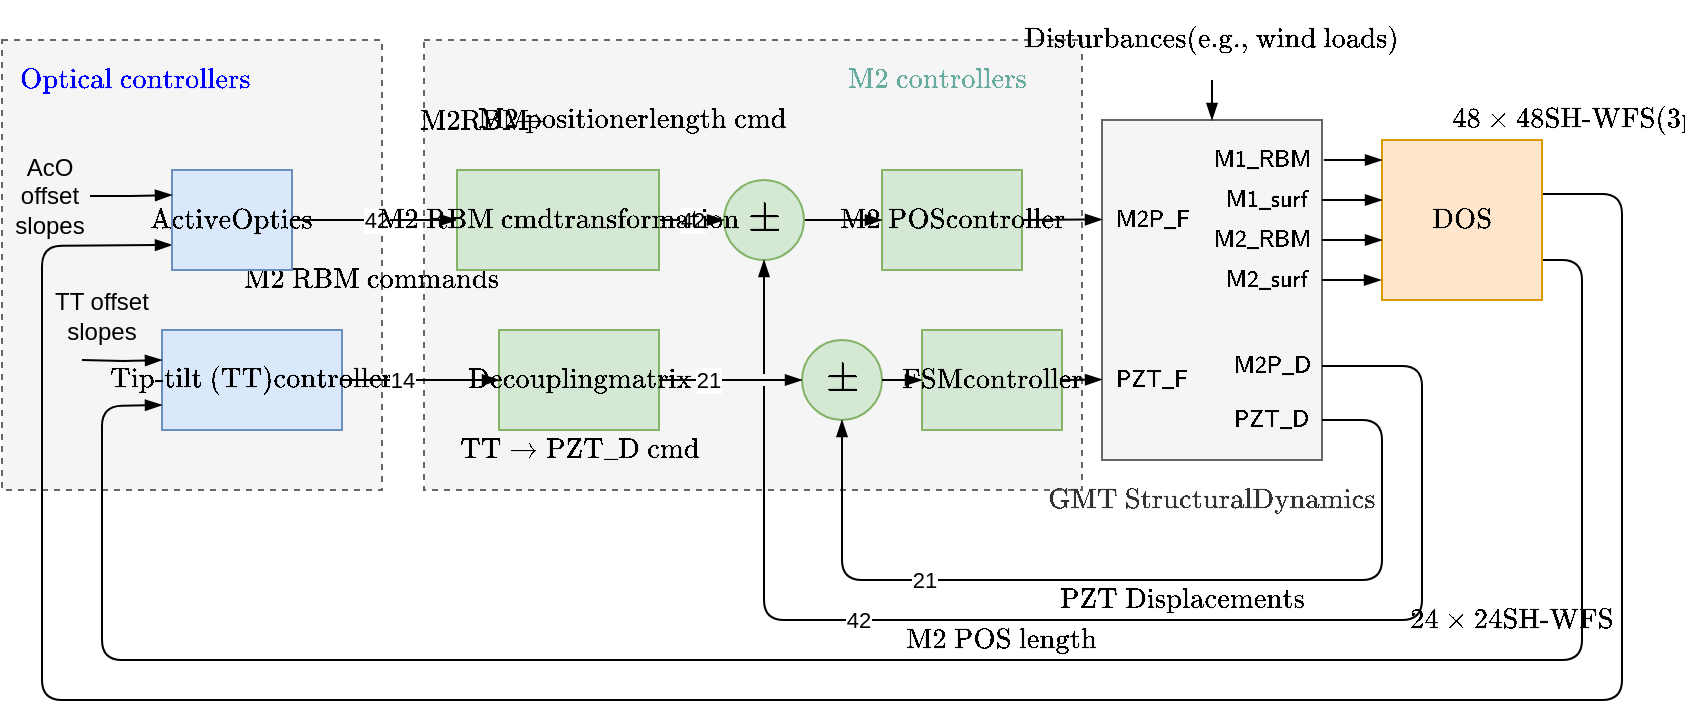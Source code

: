 <mxfile version="15.4.0" type="device"><diagram id="rlNXSRKiSsqU9p9bkdCx" name="Page-1"><mxGraphModel dx="1092" dy="666" grid="1" gridSize="10" guides="1" tooltips="1" connect="1" arrows="1" fold="1" page="1" pageScale="1" pageWidth="1600" pageHeight="1200" math="1" shadow="0"><root><mxCell id="0"/><mxCell id="1" parent="0"/><mxCell id="QPWa7bCBRM7-L1_oSd2e-1" value="" style="whiteSpace=wrap;html=1;fillColor=#f5f5f5;strokeColor=#666666;fontColor=#333333;dashed=1;" parent="1" vertex="1"><mxGeometry x="281" y="130" width="329" height="225" as="geometry"/></mxCell><mxCell id="5P5tJ5FcsDa4zw9-9fdg-13" value="" style="whiteSpace=wrap;html=1;fillColor=#f5f5f5;strokeColor=#666666;fontColor=#333333;dashed=1;" parent="1" vertex="1"><mxGeometry x="70" y="130" width="190" height="225" as="geometry"/></mxCell><mxCell id="eDXDy5c9MspH1SHLwjVw-1" value="$$\text{Tip-tilt (TT)}\\\text{controller}$$" style="whiteSpace=wrap;html=1;fillColor=#dae8fc;strokeColor=#6c8ebf;" parent="1" vertex="1"><mxGeometry x="150" y="275" width="90" height="50" as="geometry"/></mxCell><mxCell id="eDXDy5c9MspH1SHLwjVw-2" value="&lt;p style=&quot;line-height: 100%&quot;&gt;$$\text{Decoupling}\\\text{matrix}$$&lt;/p&gt;" style="whiteSpace=wrap;html=1;fillColor=#d5e8d4;strokeColor=#82b366;" parent="1" vertex="1"><mxGeometry x="318.5" y="275" width="80" height="50" as="geometry"/></mxCell><mxCell id="eDXDy5c9MspH1SHLwjVw-3" value="$$\text{TT}\rightarrow \text{PZT_D cmd}$$" style="text;html=1;strokeColor=none;fillColor=none;align=center;verticalAlign=middle;whiteSpace=wrap;rounded=0;" parent="1" vertex="1"><mxGeometry x="296" y="325" width="125" height="20" as="geometry"/></mxCell><mxCell id="eDXDy5c9MspH1SHLwjVw-4" value="$$\text{FSM}\\\text{controller}$$" style="whiteSpace=wrap;html=1;fillColor=#d5e8d4;strokeColor=#82b366;" parent="1" vertex="1"><mxGeometry x="530" y="275" width="70" height="50" as="geometry"/></mxCell><mxCell id="eDXDy5c9MspH1SHLwjVw-5" value="&lt;font style=&quot;font-size: 18px&quot;&gt;$$\pm$$&lt;/font&gt;" style="ellipse;whiteSpace=wrap;html=1;aspect=fixed;fillColor=#d5e8d4;strokeColor=#82b366;" parent="1" vertex="1"><mxGeometry x="470" y="280" width="40" height="40" as="geometry"/></mxCell><mxCell id="eDXDy5c9MspH1SHLwjVw-7" value="" style="whiteSpace=wrap;html=1;fillColor=#f5f5f5;strokeColor=#666666;fontColor=#333333;" parent="1" vertex="1"><mxGeometry x="620" y="170" width="110" height="170" as="geometry"/></mxCell><mxCell id="eDXDy5c9MspH1SHLwjVw-10" value="" style="endArrow=blockThin;html=1;endFill=1;exitX=1;exitY=0.5;exitDx=0;exitDy=0;entryX=0;entryY=0.5;entryDx=0;entryDy=0;" parent="1" source="eDXDy5c9MspH1SHLwjVw-1" target="eDXDy5c9MspH1SHLwjVw-2" edge="1"><mxGeometry width="50" height="50" relative="1" as="geometry"><mxPoint x="160" y="295" as="sourcePoint"/><mxPoint x="190" y="295" as="targetPoint"/></mxGeometry></mxCell><mxCell id="eDXDy5c9MspH1SHLwjVw-25" value="14" style="edgeLabel;html=1;align=center;verticalAlign=middle;resizable=0;points=[];" parent="eDXDy5c9MspH1SHLwjVw-10" vertex="1" connectable="0"><mxGeometry x="-0.25" relative="1" as="geometry"><mxPoint as="offset"/></mxGeometry></mxCell><mxCell id="eDXDy5c9MspH1SHLwjVw-11" value="21" style="endArrow=blockThin;html=1;endFill=1;exitX=1;exitY=0.5;exitDx=0;exitDy=0;entryX=0;entryY=0.5;entryDx=0;entryDy=0;" parent="1" source="eDXDy5c9MspH1SHLwjVw-2" target="eDXDy5c9MspH1SHLwjVw-5" edge="1"><mxGeometry x="-0.333" width="50" height="50" relative="1" as="geometry"><mxPoint x="170" y="305" as="sourcePoint"/><mxPoint x="200" y="305" as="targetPoint"/><mxPoint as="offset"/></mxGeometry></mxCell><mxCell id="eDXDy5c9MspH1SHLwjVw-12" value="" style="endArrow=blockThin;html=1;endFill=1;exitX=1;exitY=0.5;exitDx=0;exitDy=0;entryX=0;entryY=0.5;entryDx=0;entryDy=0;" parent="1" source="eDXDy5c9MspH1SHLwjVw-5" target="eDXDy5c9MspH1SHLwjVw-4" edge="1"><mxGeometry width="50" height="50" relative="1" as="geometry"><mxPoint x="460" y="359.5" as="sourcePoint"/><mxPoint x="490" y="359.5" as="targetPoint"/></mxGeometry></mxCell><mxCell id="eDXDy5c9MspH1SHLwjVw-15" value="" style="endArrow=blockThin;html=1;endFill=1;entryX=0;entryY=0.75;entryDx=0;entryDy=0;exitX=1;exitY=0.75;exitDx=0;exitDy=0;" parent="1" source="cD_kWfp6eEMA_pwDloZY-3" target="eDXDy5c9MspH1SHLwjVw-1" edge="1"><mxGeometry width="50" height="50" relative="1" as="geometry"><mxPoint x="910" y="271" as="sourcePoint"/><mxPoint x="370" y="440" as="targetPoint"/><Array as="points"><mxPoint x="860" y="240"/><mxPoint x="860" y="440"/><mxPoint x="120" y="440"/><mxPoint x="120" y="313"/></Array></mxGeometry></mxCell><mxCell id="eDXDy5c9MspH1SHLwjVw-16" value="" style="endArrow=blockThin;html=1;endFill=1;entryX=0.5;entryY=1;entryDx=0;entryDy=0;exitX=1;exitY=0.5;exitDx=0;exitDy=0;" parent="1" source="DlG-vZfhDJQosg8_9UEf-2" target="eDXDy5c9MspH1SHLwjVw-5" edge="1"><mxGeometry width="50" height="50" relative="1" as="geometry"><mxPoint x="729" y="320" as="sourcePoint"/><mxPoint x="560" y="360" as="targetPoint"/><Array as="points"><mxPoint x="760" y="320"/><mxPoint x="760" y="400"/><mxPoint x="490" y="400"/></Array></mxGeometry></mxCell><mxCell id="eDXDy5c9MspH1SHLwjVw-21" value="21" style="edgeLabel;html=1;align=center;verticalAlign=middle;resizable=0;points=[];" parent="eDXDy5c9MspH1SHLwjVw-16" vertex="1" connectable="0"><mxGeometry x="0.066" y="1" relative="1" as="geometry"><mxPoint x="-94" y="-1" as="offset"/></mxGeometry></mxCell><mxCell id="eDXDy5c9MspH1SHLwjVw-19" value="" style="endArrow=blockThin;html=1;endFill=1;entryX=0;entryY=0.75;entryDx=0;entryDy=0;exitX=1;exitY=0.338;exitDx=0;exitDy=0;exitPerimeter=0;" parent="1" source="cD_kWfp6eEMA_pwDloZY-3" target="5P5tJ5FcsDa4zw9-9fdg-6" edge="1"><mxGeometry width="50" height="50" relative="1" as="geometry"><mxPoint x="960" y="460" as="sourcePoint"/><mxPoint x="130" y="305" as="targetPoint"/><Array as="points"><mxPoint x="880" y="207"/><mxPoint x="880" y="460"/><mxPoint x="90" y="460"/><mxPoint x="90" y="233"/></Array></mxGeometry></mxCell><mxCell id="eDXDy5c9MspH1SHLwjVw-26" value="" style="endArrow=blockThin;html=1;endFill=1;entryX=0.5;entryY=0;entryDx=0;entryDy=0;exitX=0.5;exitY=1;exitDx=0;exitDy=0;" parent="1" source="eDXDy5c9MspH1SHLwjVw-27" target="eDXDy5c9MspH1SHLwjVw-7" edge="1"><mxGeometry width="50" height="50" relative="1" as="geometry"><mxPoint x="685" y="190" as="sourcePoint"/><mxPoint x="587.5" y="150" as="targetPoint"/></mxGeometry></mxCell><mxCell id="eDXDy5c9MspH1SHLwjVw-27" value="$$\text{Disturbances}\\\text{(e.g., wind loads)}$$" style="text;html=1;strokeColor=none;fillColor=none;align=center;verticalAlign=middle;whiteSpace=wrap;rounded=0;" parent="1" vertex="1"><mxGeometry x="590" y="110" width="170" height="40" as="geometry"/></mxCell><mxCell id="eDXDy5c9MspH1SHLwjVw-51" value="$$\text{PZT Displacements}$$" style="text;html=1;strokeColor=none;fillColor=none;align=center;verticalAlign=middle;whiteSpace=wrap;rounded=0;" parent="1" vertex="1"><mxGeometry x="620" y="400" width="80" height="20" as="geometry"/></mxCell><mxCell id="cD_kWfp6eEMA_pwDloZY-1" value="&lt;font style=&quot;font-size: 10px&quot;&gt;$$\textsf{M1_RBM}$$&lt;/font&gt;" style="text;html=1;strokeColor=none;fillColor=none;align=center;verticalAlign=middle;whiteSpace=wrap;rounded=0;" parent="1" vertex="1"><mxGeometry x="675" y="180" width="50" height="20" as="geometry"/></mxCell><mxCell id="cD_kWfp6eEMA_pwDloZY-3" value="$$\text{DOS}$$" style="whiteSpace=wrap;html=1;fillColor=#ffe6cc;strokeColor=#d79b00;spacing=-5;" parent="1" vertex="1"><mxGeometry x="760" y="180" width="80" height="80" as="geometry"/></mxCell><mxCell id="cD_kWfp6eEMA_pwDloZY-7" value="" style="endArrow=blockThin;html=1;endFill=1;exitX=1.017;exitY=0.182;exitDx=0;exitDy=0;exitPerimeter=0;" parent="1" edge="1"><mxGeometry width="50" height="50" relative="1" as="geometry"><mxPoint x="730" y="230.02" as="sourcePoint"/><mxPoint x="760" y="230" as="targetPoint"/><Array as="points"/></mxGeometry></mxCell><mxCell id="NGZH-reqrZNX04RYASTZ-2" value="" style="endArrow=blockThin;html=1;endFill=1;exitX=1.017;exitY=0.182;exitDx=0;exitDy=0;exitPerimeter=0;" parent="1" edge="1"><mxGeometry width="50" height="50" relative="1" as="geometry"><mxPoint x="730.93" y="190.02" as="sourcePoint"/><mxPoint x="760" y="190" as="targetPoint"/><Array as="points"><mxPoint x="750" y="190"/><mxPoint x="740" y="190"/></Array></mxGeometry></mxCell><mxCell id="NGZH-reqrZNX04RYASTZ-3" value="" style="endArrow=blockThin;html=1;endFill=1;entryX=0;entryY=0.5;entryDx=0;entryDy=0;" parent="1" edge="1"><mxGeometry width="50" height="50" relative="1" as="geometry"><mxPoint x="600" y="300" as="sourcePoint"/><mxPoint x="620" y="299.75" as="targetPoint"/></mxGeometry></mxCell><mxCell id="NGZH-reqrZNX04RYASTZ-4" value="$$\text{M2 POS}\\\text{controller}$$" style="whiteSpace=wrap;html=1;fillColor=#d5e8d4;strokeColor=#82b366;" parent="1" vertex="1"><mxGeometry x="510" y="195" width="70" height="50" as="geometry"/></mxCell><mxCell id="NGZH-reqrZNX04RYASTZ-5" value="" style="endArrow=blockThin;html=1;endFill=1;exitX=1;exitY=0.5;exitDx=0;exitDy=0;entryX=0;entryY=0.5;entryDx=0;entryDy=0;" parent="1" source="NGZH-reqrZNX04RYASTZ-4" edge="1"><mxGeometry width="50" height="50" relative="1" as="geometry"><mxPoint x="600" y="219.75" as="sourcePoint"/><mxPoint x="620" y="219.75" as="targetPoint"/></mxGeometry></mxCell><mxCell id="NGZH-reqrZNX04RYASTZ-10" style="edgeStyle=orthogonalEdgeStyle;rounded=0;jumpStyle=gap;orthogonalLoop=1;jettySize=auto;html=1;exitX=1;exitY=0.5;exitDx=0;exitDy=0;entryX=0;entryY=0.5;entryDx=0;entryDy=0;endArrow=blockThin;endFill=1;" parent="1" source="NGZH-reqrZNX04RYASTZ-6" target="NGZH-reqrZNX04RYASTZ-4" edge="1"><mxGeometry relative="1" as="geometry"/></mxCell><mxCell id="NGZH-reqrZNX04RYASTZ-6" value="&lt;font style=&quot;font-size: 18px&quot;&gt;$$\pm$$&lt;/font&gt;" style="ellipse;whiteSpace=wrap;html=1;aspect=fixed;fillColor=#d5e8d4;strokeColor=#82b366;" parent="1" vertex="1"><mxGeometry x="431" y="200" width="40" height="40" as="geometry"/></mxCell><mxCell id="NGZH-reqrZNX04RYASTZ-7" value="" style="endArrow=blockThin;html=1;endFill=1;jumpStyle=gap;exitX=1;exitY=0.5;exitDx=0;exitDy=0;" parent="1" source="DlG-vZfhDJQosg8_9UEf-1" target="NGZH-reqrZNX04RYASTZ-6" edge="1"><mxGeometry width="50" height="50" relative="1" as="geometry"><mxPoint x="732" y="280" as="sourcePoint"/><mxPoint x="451" y="240" as="targetPoint"/><Array as="points"><mxPoint x="780" y="293"/><mxPoint x="780" y="420"/><mxPoint x="451" y="420"/></Array></mxGeometry></mxCell><mxCell id="NGZH-reqrZNX04RYASTZ-8" value="42" style="edgeLabel;html=1;align=center;verticalAlign=middle;resizable=0;points=[];" parent="NGZH-reqrZNX04RYASTZ-7" vertex="1" connectable="0"><mxGeometry x="0.066" y="1" relative="1" as="geometry"><mxPoint x="-94" y="-1" as="offset"/></mxGeometry></mxCell><mxCell id="NGZH-reqrZNX04RYASTZ-11" value="$$\text{M2 POS length}$$" style="text;html=1;strokeColor=none;fillColor=none;align=center;verticalAlign=middle;whiteSpace=wrap;rounded=0;" parent="1" vertex="1"><mxGeometry x="530" y="420" width="80" height="20" as="geometry"/></mxCell><mxCell id="NGZH-reqrZNX04RYASTZ-13" value="42" style="edgeStyle=orthogonalEdgeStyle;rounded=0;jumpStyle=gap;orthogonalLoop=1;jettySize=auto;html=1;endArrow=blockThin;endFill=1;exitX=1;exitY=0.5;exitDx=0;exitDy=0;" parent="1" source="NGZH-reqrZNX04RYASTZ-14" target="NGZH-reqrZNX04RYASTZ-6" edge="1"><mxGeometry relative="1" as="geometry"/></mxCell><mxCell id="NGZH-reqrZNX04RYASTZ-19" value="42" style="edgeStyle=orthogonalEdgeStyle;rounded=0;jumpStyle=gap;orthogonalLoop=1;jettySize=auto;html=1;entryX=0;entryY=0.5;entryDx=0;entryDy=0;endArrow=blockThin;endFill=1;exitX=1;exitY=0.5;exitDx=0;exitDy=0;" parent="1" source="5P5tJ5FcsDa4zw9-9fdg-6" target="NGZH-reqrZNX04RYASTZ-14" edge="1"><mxGeometry relative="1" as="geometry"><mxPoint x="250" y="220" as="sourcePoint"/></mxGeometry></mxCell><mxCell id="NGZH-reqrZNX04RYASTZ-12" value="$$\text{M2 RBM}\\ \text{ commands}$$" style="text;html=1;strokeColor=none;fillColor=none;align=center;verticalAlign=middle;whiteSpace=wrap;rounded=0;" parent="1" vertex="1"><mxGeometry x="215" y="230" width="80" height="40" as="geometry"/></mxCell><mxCell id="NGZH-reqrZNX04RYASTZ-14" value="$$\text{M2 RBM cmd}\\\text{transformation}$$" style="whiteSpace=wrap;html=1;fillColor=#d5e8d4;strokeColor=#82b366;" parent="1" vertex="1"><mxGeometry x="297.5" y="195" width="101" height="50" as="geometry"/></mxCell><mxCell id="NGZH-reqrZNX04RYASTZ-23" value="" style="group" parent="1" vertex="1" connectable="0"><mxGeometry x="288" y="150" width="120" height="40" as="geometry"/></mxCell><mxCell id="NGZH-reqrZNX04RYASTZ-15" value="$$\text{M2}\\ \text{RBM}$$" style="text;html=1;strokeColor=none;fillColor=none;align=center;verticalAlign=middle;whiteSpace=wrap;rounded=0;" parent="NGZH-reqrZNX04RYASTZ-23" vertex="1"><mxGeometry y="5" width="36.923" height="30" as="geometry"/></mxCell><mxCell id="NGZH-reqrZNX04RYASTZ-20" value="$$\rightarrow&lt;br&gt;$$" style="text;html=1;strokeColor=none;fillColor=none;align=center;verticalAlign=middle;whiteSpace=wrap;rounded=0;" parent="NGZH-reqrZNX04RYASTZ-23" vertex="1"><mxGeometry x="36.923" width="18.462" height="40" as="geometry"/></mxCell><mxCell id="NGZH-reqrZNX04RYASTZ-22" value="$$&lt;br&gt;\text{M2 positioner}\\\text{length cmd}&lt;br&gt;$$" style="text;html=1;strokeColor=none;fillColor=none;align=center;verticalAlign=middle;whiteSpace=wrap;rounded=0;" parent="NGZH-reqrZNX04RYASTZ-23" vertex="1"><mxGeometry x="73.846" y="5" width="46.154" height="30" as="geometry"/></mxCell><mxCell id="DlG-vZfhDJQosg8_9UEf-1" value="&lt;font style=&quot;font-size: 10px&quot;&gt;$$\textsf{M2P_D}$$&lt;/font&gt;" style="text;html=1;strokeColor=none;fillColor=none;align=center;verticalAlign=middle;whiteSpace=wrap;rounded=0;" parent="1" vertex="1"><mxGeometry x="680" y="283" width="50" height="20" as="geometry"/></mxCell><mxCell id="DlG-vZfhDJQosg8_9UEf-2" value="&lt;font style=&quot;font-size: 10px&quot;&gt;$$\textsf{PZT_D}$$&lt;/font&gt;" style="text;html=1;strokeColor=none;fillColor=none;align=center;verticalAlign=middle;whiteSpace=wrap;rounded=0;" parent="1" vertex="1"><mxGeometry x="680" y="310" width="50" height="20" as="geometry"/></mxCell><mxCell id="DlG-vZfhDJQosg8_9UEf-3" value="&lt;font style=&quot;font-size: 10px&quot;&gt;$$\textsf{M2_RBM}$$&lt;/font&gt;" style="text;html=1;strokeColor=none;fillColor=none;align=center;verticalAlign=middle;whiteSpace=wrap;rounded=0;" parent="1" vertex="1"><mxGeometry x="675" y="220" width="50" height="20" as="geometry"/></mxCell><mxCell id="DlG-vZfhDJQosg8_9UEf-6" value="&lt;font style=&quot;font-size: 10px&quot;&gt;$$\textsf{M2P_F}$$&lt;/font&gt;" style="text;html=1;strokeColor=none;fillColor=none;align=center;verticalAlign=middle;whiteSpace=wrap;rounded=0;" parent="1" vertex="1"><mxGeometry x="620" y="210" width="50" height="20" as="geometry"/></mxCell><mxCell id="DlG-vZfhDJQosg8_9UEf-7" value="&lt;font style=&quot;font-size: 10px&quot;&gt;$$\textsf{PZT_F}$$&lt;/font&gt;" style="text;html=1;strokeColor=none;fillColor=none;align=center;verticalAlign=middle;whiteSpace=wrap;rounded=0;" parent="1" vertex="1"><mxGeometry x="620" y="290" width="50" height="20" as="geometry"/></mxCell><mxCell id="DlG-vZfhDJQosg8_9UEf-10" value="&lt;span style=&quot;color: rgb(51 , 51 , 51) ; font-family: &amp;#34;helvetica&amp;#34;&quot;&gt;$$\text{GMT Structural} \\ \text{Dynamics}$$&lt;/span&gt;" style="text;html=1;strokeColor=none;fillColor=none;align=center;verticalAlign=middle;whiteSpace=wrap;rounded=0;" parent="1" vertex="1"><mxGeometry x="635" y="350" width="80" height="20" as="geometry"/></mxCell><mxCell id="5P5tJ5FcsDa4zw9-9fdg-4" style="edgeStyle=orthogonalEdgeStyle;rounded=0;orthogonalLoop=1;jettySize=auto;html=1;exitX=1;exitY=0.5;exitDx=0;exitDy=0;endArrow=blockThin;endFill=1;" parent="1" source="5P5tJ5FcsDa4zw9-9fdg-1" edge="1"><mxGeometry relative="1" as="geometry"><mxPoint x="760" y="210" as="targetPoint"/></mxGeometry></mxCell><mxCell id="5P5tJ5FcsDa4zw9-9fdg-1" value="&lt;font style=&quot;font-size: 10px&quot;&gt;$$\textsf{M1_surf}$$&lt;/font&gt;" style="text;html=1;strokeColor=none;fillColor=none;align=center;verticalAlign=middle;whiteSpace=wrap;rounded=0;" parent="1" vertex="1"><mxGeometry x="675" y="200" width="55" height="20" as="geometry"/></mxCell><mxCell id="5P5tJ5FcsDa4zw9-9fdg-5" style="edgeStyle=orthogonalEdgeStyle;rounded=0;orthogonalLoop=1;jettySize=auto;html=1;exitX=1;exitY=0.5;exitDx=0;exitDy=0;entryX=-0.006;entryY=0.869;entryDx=0;entryDy=0;entryPerimeter=0;endArrow=blockThin;endFill=1;" parent="1" source="5P5tJ5FcsDa4zw9-9fdg-2" target="cD_kWfp6eEMA_pwDloZY-3" edge="1"><mxGeometry relative="1" as="geometry"/></mxCell><mxCell id="5P5tJ5FcsDa4zw9-9fdg-2" value="&lt;font style=&quot;font-size: 10px&quot;&gt;$$\textsf{M2_surf}$$&lt;/font&gt;" style="text;html=1;strokeColor=none;fillColor=none;align=center;verticalAlign=middle;whiteSpace=wrap;rounded=0;" parent="1" vertex="1"><mxGeometry x="675" y="240" width="55" height="20" as="geometry"/></mxCell><mxCell id="5P5tJ5FcsDa4zw9-9fdg-6" value="$$\text{Active}\\\text{Optics}$$" style="whiteSpace=wrap;html=1;fillColor=#dae8fc;strokeColor=#6c8ebf;" parent="1" vertex="1"><mxGeometry x="155" y="195" width="60" height="50" as="geometry"/></mxCell><mxCell id="5P5tJ5FcsDa4zw9-9fdg-7" value="$$24\times24\\ \text{SH-WFS}$$" style="text;html=1;strokeColor=none;fillColor=none;align=center;verticalAlign=middle;whiteSpace=wrap;rounded=0;" parent="1" vertex="1"><mxGeometry x="800" y="410" width="50" height="20" as="geometry"/></mxCell><mxCell id="5P5tJ5FcsDa4zw9-9fdg-8" value="$$48\times48 \\\text{SH-WFS}\\(3&amp;nbsp; \text{probes})&lt;br&gt;$$" style="text;html=1;strokeColor=none;fillColor=none;align=center;verticalAlign=middle;whiteSpace=wrap;rounded=0;" parent="1" vertex="1"><mxGeometry x="850" y="160" width="50" height="20" as="geometry"/></mxCell><mxCell id="5P5tJ5FcsDa4zw9-9fdg-10" style="edgeStyle=orthogonalEdgeStyle;rounded=0;orthogonalLoop=1;jettySize=auto;html=1;exitX=1;exitY=0.5;exitDx=0;exitDy=0;entryX=0;entryY=0.25;entryDx=0;entryDy=0;endArrow=blockThin;endFill=1;" parent="1" source="5P5tJ5FcsDa4zw9-9fdg-9" target="5P5tJ5FcsDa4zw9-9fdg-6" edge="1"><mxGeometry relative="1" as="geometry"/></mxCell><mxCell id="5P5tJ5FcsDa4zw9-9fdg-9" value="AcO offset&lt;br&gt;slopes" style="text;html=1;strokeColor=none;fillColor=none;align=center;verticalAlign=middle;whiteSpace=wrap;rounded=0;" parent="1" vertex="1"><mxGeometry x="74" y="193" width="40" height="30" as="geometry"/></mxCell><mxCell id="5P5tJ5FcsDa4zw9-9fdg-11" value="TT offset&lt;br&gt;slopes" style="text;html=1;strokeColor=none;fillColor=none;align=center;verticalAlign=middle;whiteSpace=wrap;rounded=0;" parent="1" vertex="1"><mxGeometry x="95" y="253" width="50" height="30" as="geometry"/></mxCell><mxCell id="5P5tJ5FcsDa4zw9-9fdg-12" style="edgeStyle=orthogonalEdgeStyle;rounded=0;orthogonalLoop=1;jettySize=auto;html=1;endArrow=blockThin;endFill=1;" parent="1" edge="1"><mxGeometry relative="1" as="geometry"><mxPoint x="110" y="290" as="sourcePoint"/><mxPoint x="150" y="290" as="targetPoint"/></mxGeometry></mxCell><mxCell id="5P5tJ5FcsDa4zw9-9fdg-14" value="$$\text{Optical controllers}$$" style="text;html=1;strokeColor=none;fillColor=none;align=center;verticalAlign=middle;whiteSpace=wrap;rounded=0;fontColor=#0000FF;" parent="1" vertex="1"><mxGeometry x="74" y="140" width="125" height="20" as="geometry"/></mxCell><mxCell id="QPWa7bCBRM7-L1_oSd2e-2" value="$$\text{M2 controllers}$$" style="text;html=1;strokeColor=none;fillColor=none;align=center;verticalAlign=middle;whiteSpace=wrap;rounded=0;fontColor=#67AB9F;" parent="1" vertex="1"><mxGeometry x="475" y="140" width="125" height="20" as="geometry"/></mxCell></root></mxGraphModel></diagram></mxfile>